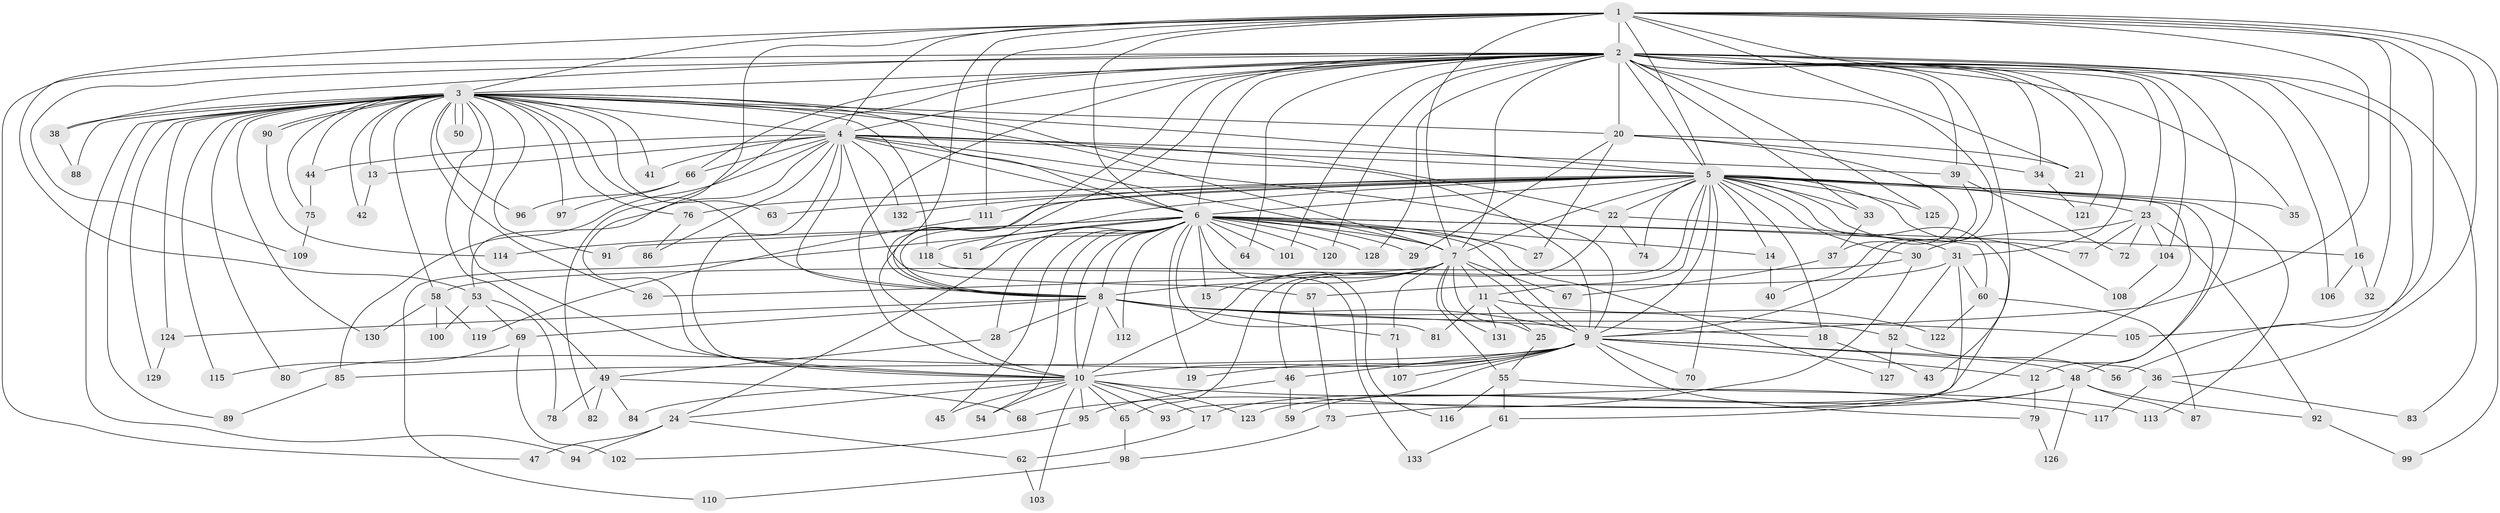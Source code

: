 // coarse degree distribution, {15: 0.00980392156862745, 37: 0.00980392156862745, 33: 0.00980392156862745, 19: 0.029411764705882353, 29: 0.00980392156862745, 31: 0.00980392156862745, 18: 0.00980392156862745, 6: 0.0196078431372549, 2: 0.5490196078431373, 3: 0.19607843137254902, 4: 0.058823529411764705, 8: 0.00980392156862745, 9: 0.00980392156862745, 7: 0.029411764705882353, 5: 0.0392156862745098}
// Generated by graph-tools (version 1.1) at 2025/41/03/06/25 10:41:38]
// undirected, 133 vertices, 291 edges
graph export_dot {
graph [start="1"]
  node [color=gray90,style=filled];
  1;
  2;
  3;
  4;
  5;
  6;
  7;
  8;
  9;
  10;
  11;
  12;
  13;
  14;
  15;
  16;
  17;
  18;
  19;
  20;
  21;
  22;
  23;
  24;
  25;
  26;
  27;
  28;
  29;
  30;
  31;
  32;
  33;
  34;
  35;
  36;
  37;
  38;
  39;
  40;
  41;
  42;
  43;
  44;
  45;
  46;
  47;
  48;
  49;
  50;
  51;
  52;
  53;
  54;
  55;
  56;
  57;
  58;
  59;
  60;
  61;
  62;
  63;
  64;
  65;
  66;
  67;
  68;
  69;
  70;
  71;
  72;
  73;
  74;
  75;
  76;
  77;
  78;
  79;
  80;
  81;
  82;
  83;
  84;
  85;
  86;
  87;
  88;
  89;
  90;
  91;
  92;
  93;
  94;
  95;
  96;
  97;
  98;
  99;
  100;
  101;
  102;
  103;
  104;
  105;
  106;
  107;
  108;
  109;
  110;
  111;
  112;
  113;
  114;
  115;
  116;
  117;
  118;
  119;
  120;
  121;
  122;
  123;
  124;
  125;
  126;
  127;
  128;
  129;
  130;
  131;
  132;
  133;
  1 -- 2;
  1 -- 3;
  1 -- 4;
  1 -- 5;
  1 -- 6;
  1 -- 7;
  1 -- 8;
  1 -- 9;
  1 -- 10;
  1 -- 21;
  1 -- 32;
  1 -- 35;
  1 -- 36;
  1 -- 53;
  1 -- 99;
  1 -- 105;
  1 -- 111;
  2 -- 3;
  2 -- 4;
  2 -- 5;
  2 -- 6;
  2 -- 7;
  2 -- 8;
  2 -- 9;
  2 -- 10;
  2 -- 12;
  2 -- 16;
  2 -- 20;
  2 -- 23;
  2 -- 31;
  2 -- 33;
  2 -- 34;
  2 -- 38;
  2 -- 39;
  2 -- 43;
  2 -- 47;
  2 -- 51;
  2 -- 56;
  2 -- 64;
  2 -- 66;
  2 -- 82;
  2 -- 83;
  2 -- 101;
  2 -- 104;
  2 -- 106;
  2 -- 109;
  2 -- 120;
  2 -- 121;
  2 -- 125;
  2 -- 128;
  3 -- 4;
  3 -- 5;
  3 -- 6;
  3 -- 7;
  3 -- 8;
  3 -- 9;
  3 -- 10;
  3 -- 13;
  3 -- 20;
  3 -- 26;
  3 -- 38;
  3 -- 41;
  3 -- 42;
  3 -- 44;
  3 -- 49;
  3 -- 50;
  3 -- 50;
  3 -- 58;
  3 -- 63;
  3 -- 75;
  3 -- 76;
  3 -- 80;
  3 -- 88;
  3 -- 89;
  3 -- 90;
  3 -- 90;
  3 -- 91;
  3 -- 94;
  3 -- 96;
  3 -- 97;
  3 -- 115;
  3 -- 118;
  3 -- 124;
  3 -- 129;
  3 -- 130;
  4 -- 5;
  4 -- 6;
  4 -- 7;
  4 -- 8;
  4 -- 9;
  4 -- 10;
  4 -- 13;
  4 -- 22;
  4 -- 39;
  4 -- 41;
  4 -- 44;
  4 -- 53;
  4 -- 57;
  4 -- 66;
  4 -- 85;
  4 -- 86;
  4 -- 132;
  5 -- 6;
  5 -- 7;
  5 -- 8;
  5 -- 9;
  5 -- 10;
  5 -- 11;
  5 -- 14;
  5 -- 17;
  5 -- 18;
  5 -- 22;
  5 -- 23;
  5 -- 30;
  5 -- 33;
  5 -- 35;
  5 -- 46;
  5 -- 48;
  5 -- 63;
  5 -- 70;
  5 -- 74;
  5 -- 76;
  5 -- 77;
  5 -- 93;
  5 -- 108;
  5 -- 111;
  5 -- 113;
  5 -- 125;
  5 -- 132;
  6 -- 7;
  6 -- 8;
  6 -- 9;
  6 -- 10;
  6 -- 14;
  6 -- 15;
  6 -- 16;
  6 -- 19;
  6 -- 24;
  6 -- 27;
  6 -- 28;
  6 -- 29;
  6 -- 45;
  6 -- 51;
  6 -- 54;
  6 -- 60;
  6 -- 64;
  6 -- 81;
  6 -- 91;
  6 -- 101;
  6 -- 110;
  6 -- 112;
  6 -- 114;
  6 -- 116;
  6 -- 118;
  6 -- 120;
  6 -- 127;
  6 -- 128;
  7 -- 8;
  7 -- 9;
  7 -- 10;
  7 -- 11;
  7 -- 15;
  7 -- 25;
  7 -- 26;
  7 -- 55;
  7 -- 67;
  7 -- 71;
  7 -- 131;
  8 -- 9;
  8 -- 10;
  8 -- 18;
  8 -- 28;
  8 -- 52;
  8 -- 69;
  8 -- 71;
  8 -- 105;
  8 -- 112;
  8 -- 124;
  9 -- 10;
  9 -- 12;
  9 -- 19;
  9 -- 36;
  9 -- 46;
  9 -- 48;
  9 -- 59;
  9 -- 70;
  9 -- 79;
  9 -- 80;
  9 -- 85;
  9 -- 107;
  10 -- 17;
  10 -- 24;
  10 -- 45;
  10 -- 54;
  10 -- 65;
  10 -- 84;
  10 -- 93;
  10 -- 95;
  10 -- 103;
  10 -- 117;
  10 -- 123;
  11 -- 25;
  11 -- 81;
  11 -- 122;
  11 -- 131;
  12 -- 79;
  13 -- 42;
  14 -- 40;
  16 -- 32;
  16 -- 106;
  17 -- 62;
  18 -- 43;
  20 -- 21;
  20 -- 27;
  20 -- 29;
  20 -- 34;
  20 -- 37;
  22 -- 31;
  22 -- 65;
  22 -- 74;
  23 -- 30;
  23 -- 72;
  23 -- 77;
  23 -- 92;
  23 -- 104;
  24 -- 47;
  24 -- 62;
  24 -- 94;
  25 -- 55;
  28 -- 49;
  30 -- 58;
  30 -- 68;
  31 -- 52;
  31 -- 57;
  31 -- 60;
  31 -- 61;
  33 -- 37;
  34 -- 121;
  36 -- 83;
  36 -- 117;
  37 -- 67;
  38 -- 88;
  39 -- 40;
  39 -- 72;
  44 -- 75;
  46 -- 59;
  46 -- 95;
  48 -- 73;
  48 -- 87;
  48 -- 92;
  48 -- 123;
  48 -- 126;
  49 -- 68;
  49 -- 78;
  49 -- 82;
  49 -- 84;
  52 -- 56;
  52 -- 127;
  53 -- 69;
  53 -- 78;
  53 -- 100;
  55 -- 61;
  55 -- 113;
  55 -- 116;
  57 -- 73;
  58 -- 100;
  58 -- 119;
  58 -- 130;
  60 -- 87;
  60 -- 122;
  61 -- 133;
  62 -- 103;
  65 -- 98;
  66 -- 96;
  66 -- 97;
  69 -- 102;
  69 -- 115;
  71 -- 107;
  73 -- 98;
  75 -- 109;
  76 -- 86;
  79 -- 126;
  85 -- 89;
  90 -- 114;
  92 -- 99;
  95 -- 102;
  98 -- 110;
  104 -- 108;
  111 -- 119;
  118 -- 133;
  124 -- 129;
}
